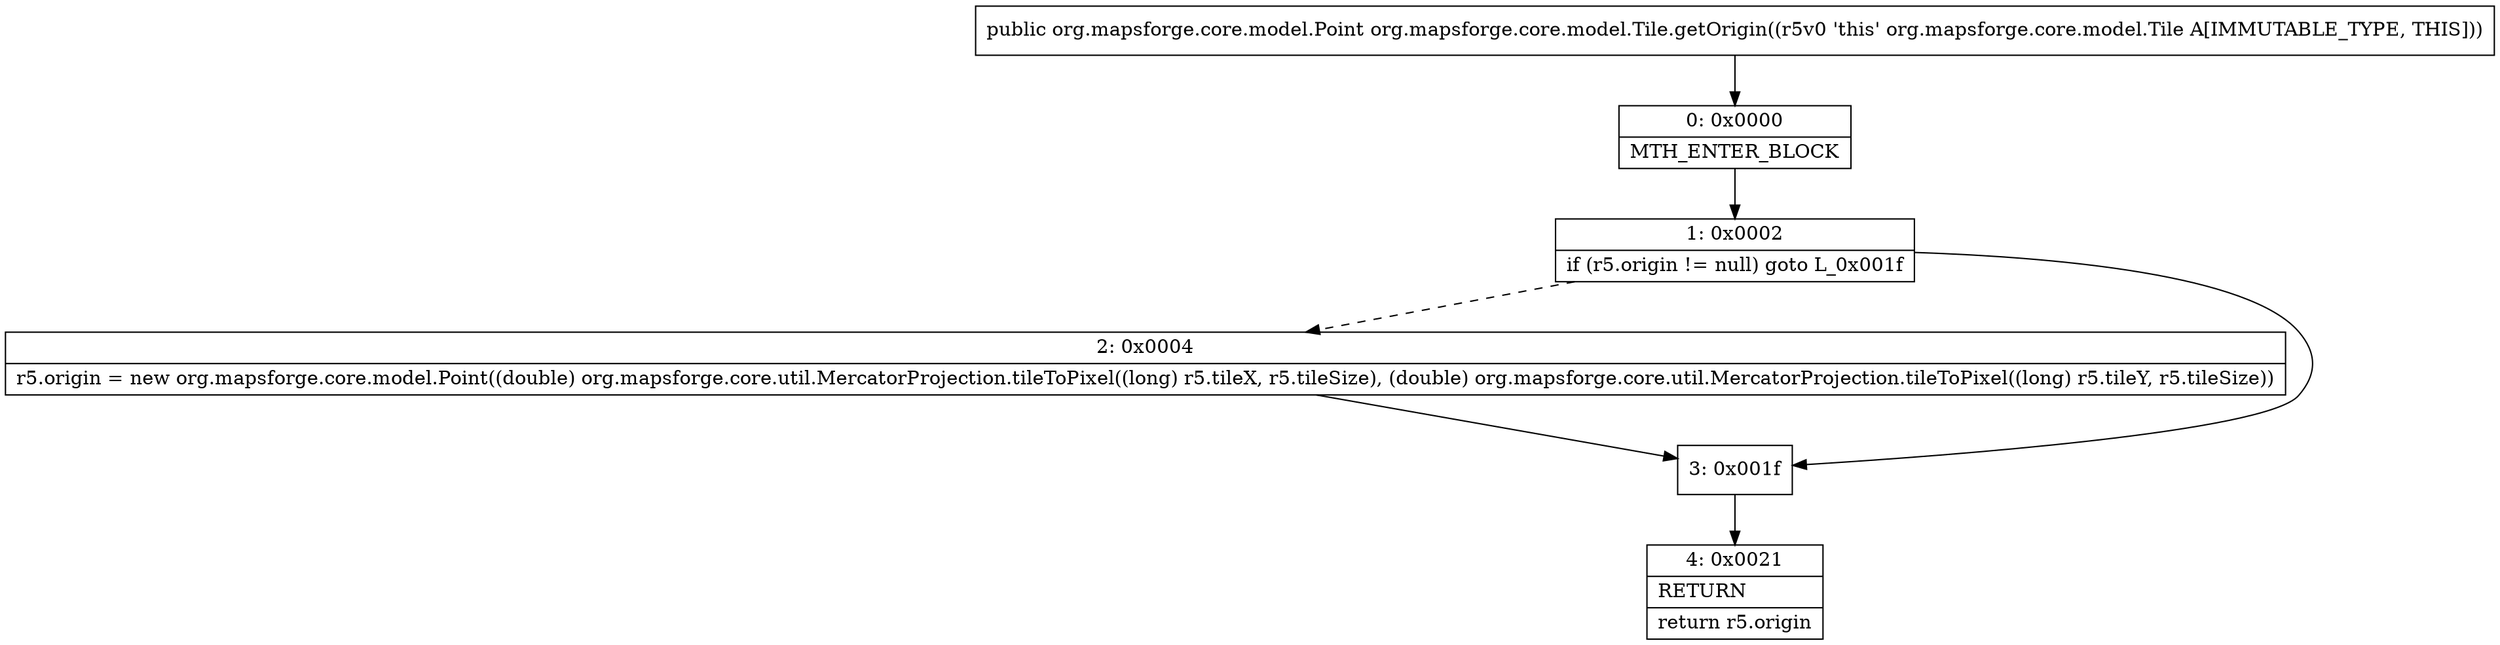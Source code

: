 digraph "CFG fororg.mapsforge.core.model.Tile.getOrigin()Lorg\/mapsforge\/core\/model\/Point;" {
Node_0 [shape=record,label="{0\:\ 0x0000|MTH_ENTER_BLOCK\l}"];
Node_1 [shape=record,label="{1\:\ 0x0002|if (r5.origin != null) goto L_0x001f\l}"];
Node_2 [shape=record,label="{2\:\ 0x0004|r5.origin = new org.mapsforge.core.model.Point((double) org.mapsforge.core.util.MercatorProjection.tileToPixel((long) r5.tileX, r5.tileSize), (double) org.mapsforge.core.util.MercatorProjection.tileToPixel((long) r5.tileY, r5.tileSize))\l}"];
Node_3 [shape=record,label="{3\:\ 0x001f}"];
Node_4 [shape=record,label="{4\:\ 0x0021|RETURN\l|return r5.origin\l}"];
MethodNode[shape=record,label="{public org.mapsforge.core.model.Point org.mapsforge.core.model.Tile.getOrigin((r5v0 'this' org.mapsforge.core.model.Tile A[IMMUTABLE_TYPE, THIS])) }"];
MethodNode -> Node_0;
Node_0 -> Node_1;
Node_1 -> Node_2[style=dashed];
Node_1 -> Node_3;
Node_2 -> Node_3;
Node_3 -> Node_4;
}

